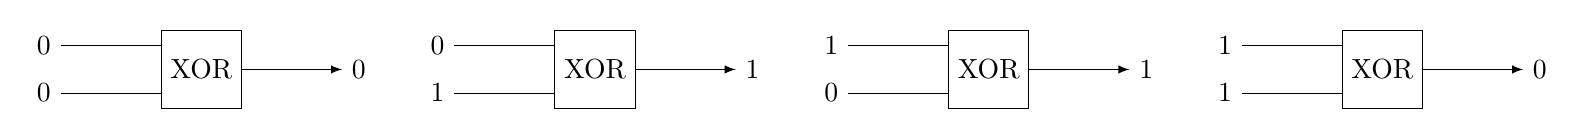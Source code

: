 \begin{tikzpicture}

\begin{scope}
  \node[draw,minimum height=1cm, align=center] (P) at (0,0){XOR};
 \node (A) at (-2,0.3) {0};
 \node (B) at (-2,-0.3) {0};
 \node (out) at (2,0) {0};

  \draw($(P.west)+(0,0.3)$) -- (A);
  \draw($(P.west)+(0,-0.3)$) -- (B);
  \draw[->,>=latex](P.east) -- (out);
\end{scope}

\begin{scope}[xshift=5cm]
  \node[draw,minimum height=1cm, align=center] (P) at (0,0){XOR};
 \node (A) at (-2,0.3) {0};
 \node (B) at (-2,-0.3) {1};
 \node (out) at (2,0) {1};

  \draw($(P.west)+(0,0.3)$) -- (A);
  \draw($(P.west)+(0,-0.3)$) -- (B);
  \draw[->,>=latex](P.east) -- (out);
\end{scope}

\begin{scope}[xshift=10cm]
  \node[draw,minimum height=1cm, align=center] (P) at (0,0){XOR};
 \node (A) at (-2,0.3) {1};
 \node (B) at (-2,-0.3) {0};
 \node (out) at (2,0) {1};

  \draw($(P.west)+(0,0.3)$) -- (A);
  \draw($(P.west)+(0,-0.3)$) -- (B);
  \draw[->,>=latex](P.east) -- (out);
\end{scope}

\begin{scope}[xshift=15cm]
  \node[draw,minimum height=1cm, align=center] (P) at (0,0){XOR};
 \node (A) at (-2,0.3) {1};
 \node (B) at (-2,-0.3) {1};
 \node (out) at (2,0) {0};

  \draw($(P.west)+(0,0.3)$) -- (A);
  \draw($(P.west)+(0,-0.3)$) -- (B);
  \draw[->,>=latex](P.east) -- (out);
\end{scope}
\end{tikzpicture}
